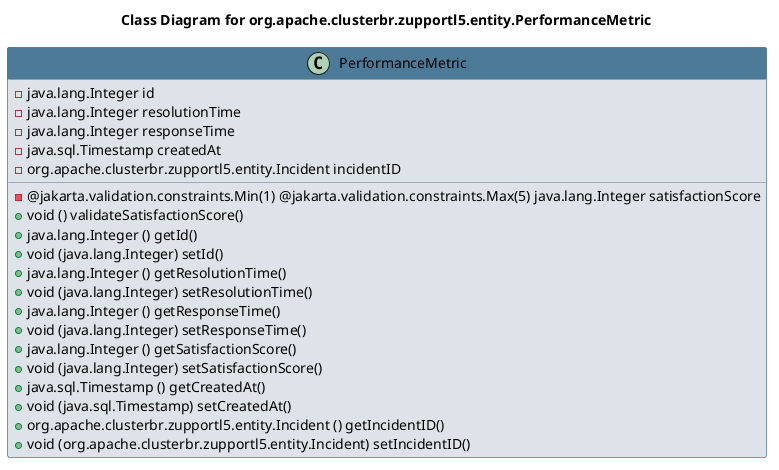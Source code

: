 @startuml 
skinparam class { 
 BackgroundColor #DEE3E9 
 ArrowColor #4D7A97 
 BorderColor #4D7A97 
}
left to right direction 
title Class Diagram for org.apache.clusterbr.zupportl5.entity.PerformanceMetric
skinparam titleBackgroundColor White
skinparam classHeaderBackgroundColor #4D7A97 
skinparam stereotypeCBackgroundColor #F8981D 

class PerformanceMetric {
 - java.lang.Integer id
 - java.lang.Integer resolutionTime
 - java.lang.Integer responseTime
 - @jakarta.validation.constraints.Min(1) @jakarta.validation.constraints.Max(5) java.lang.Integer satisfactionScore
 - java.sql.Timestamp createdAt
 - org.apache.clusterbr.zupportl5.entity.Incident incidentID
 + void () validateSatisfactionScore()
 + java.lang.Integer () getId()
 + void (java.lang.Integer) setId()
 + java.lang.Integer () getResolutionTime()
 + void (java.lang.Integer) setResolutionTime()
 + java.lang.Integer () getResponseTime()
 + void (java.lang.Integer) setResponseTime()
 + java.lang.Integer () getSatisfactionScore()
 + void (java.lang.Integer) setSatisfactionScore()
 + java.sql.Timestamp () getCreatedAt()
 + void (java.sql.Timestamp) setCreatedAt()
 + org.apache.clusterbr.zupportl5.entity.Incident () getIncidentID()
 + void (org.apache.clusterbr.zupportl5.entity.Incident) setIncidentID()
}
@enduml